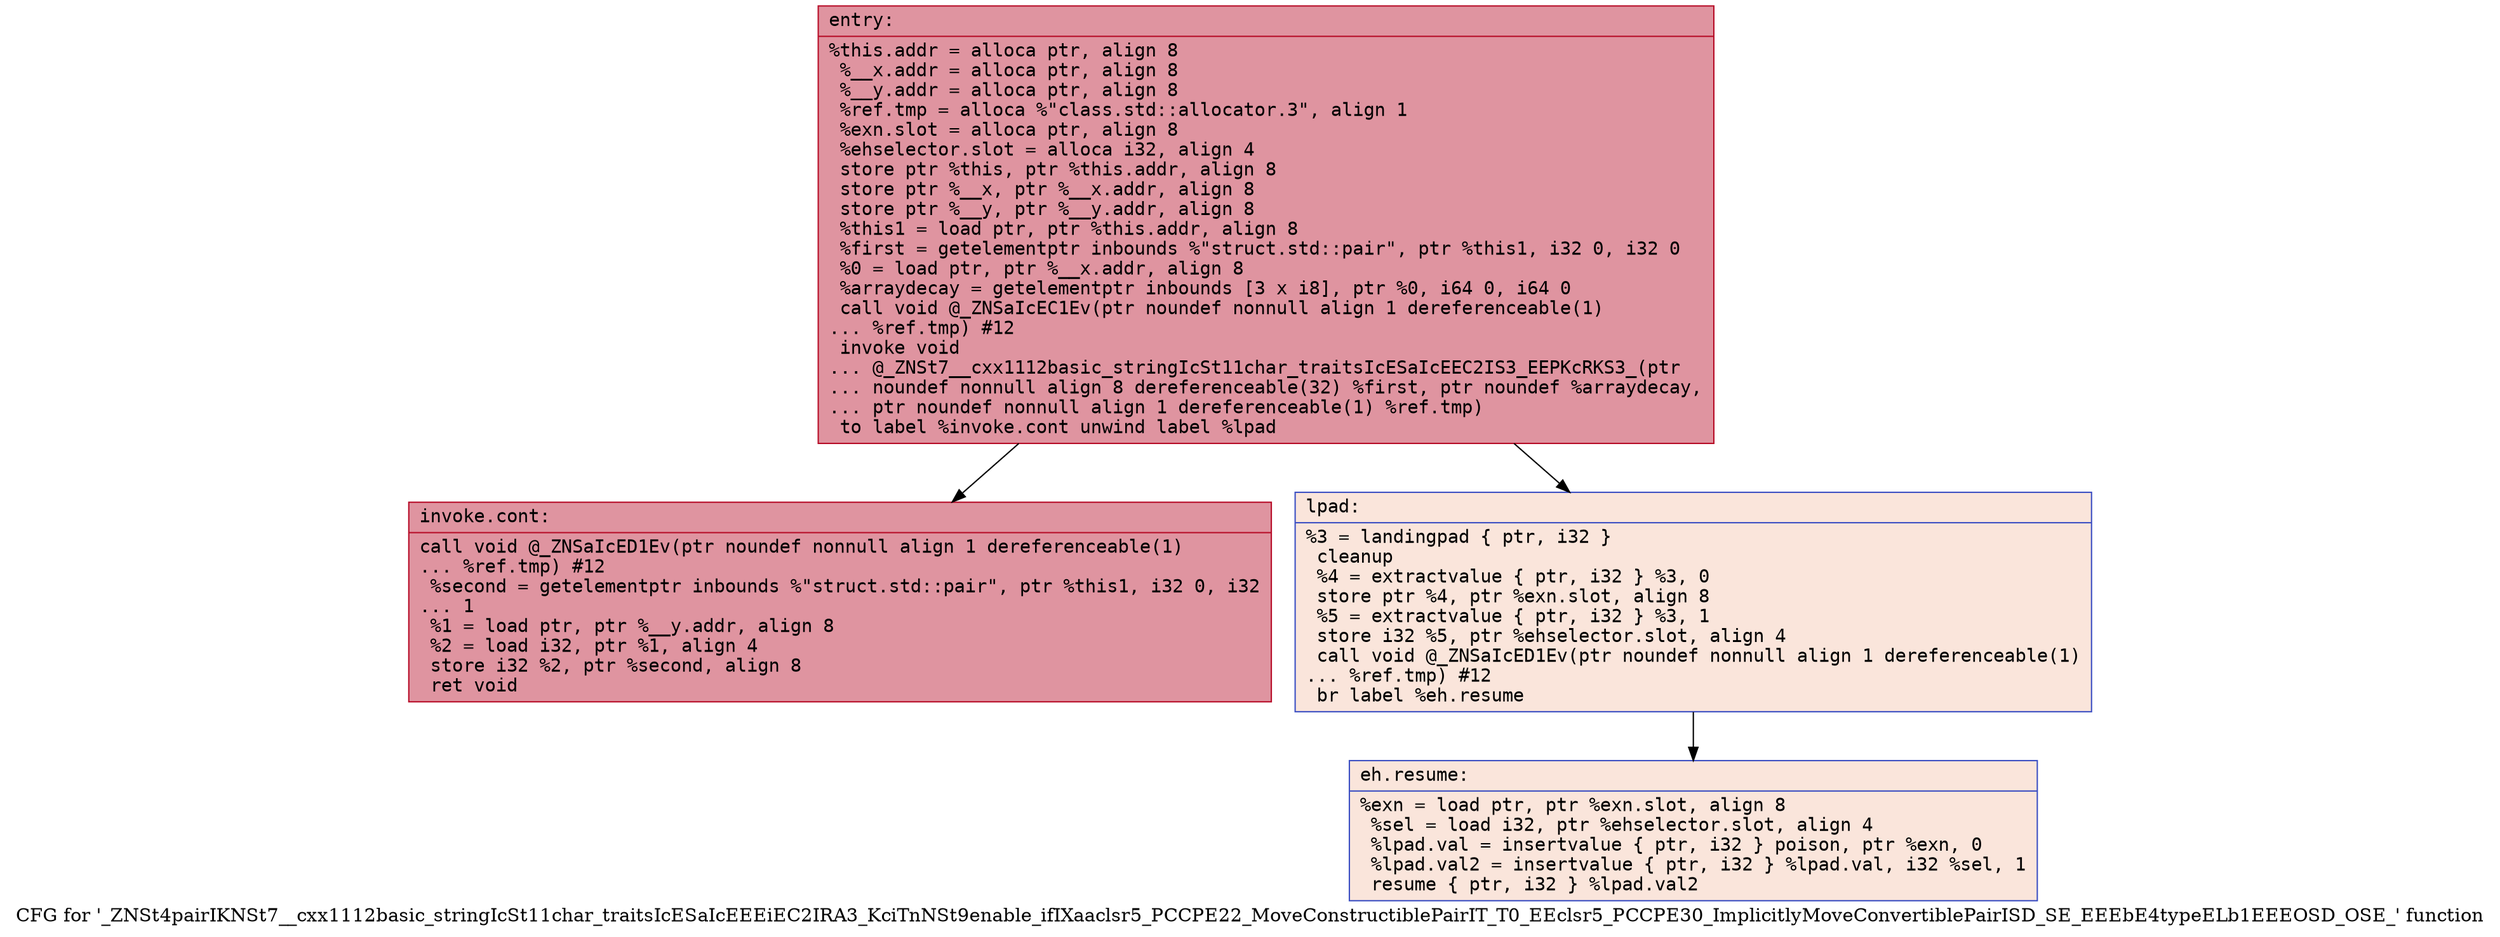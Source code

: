 digraph "CFG for '_ZNSt4pairIKNSt7__cxx1112basic_stringIcSt11char_traitsIcESaIcEEEiEC2IRA3_KciTnNSt9enable_ifIXaaclsr5_PCCPE22_MoveConstructiblePairIT_T0_EEclsr5_PCCPE30_ImplicitlyMoveConvertiblePairISD_SE_EEEbE4typeELb1EEEOSD_OSE_' function" {
	label="CFG for '_ZNSt4pairIKNSt7__cxx1112basic_stringIcSt11char_traitsIcESaIcEEEiEC2IRA3_KciTnNSt9enable_ifIXaaclsr5_PCCPE22_MoveConstructiblePairIT_T0_EEclsr5_PCCPE30_ImplicitlyMoveConvertiblePairISD_SE_EEEbE4typeELb1EEEOSD_OSE_' function";

	Node0x562c262e7530 [shape=record,color="#b70d28ff", style=filled, fillcolor="#b70d2870" fontname="Courier",label="{entry:\l|  %this.addr = alloca ptr, align 8\l  %__x.addr = alloca ptr, align 8\l  %__y.addr = alloca ptr, align 8\l  %ref.tmp = alloca %\"class.std::allocator.3\", align 1\l  %exn.slot = alloca ptr, align 8\l  %ehselector.slot = alloca i32, align 4\l  store ptr %this, ptr %this.addr, align 8\l  store ptr %__x, ptr %__x.addr, align 8\l  store ptr %__y, ptr %__y.addr, align 8\l  %this1 = load ptr, ptr %this.addr, align 8\l  %first = getelementptr inbounds %\"struct.std::pair\", ptr %this1, i32 0, i32 0\l  %0 = load ptr, ptr %__x.addr, align 8\l  %arraydecay = getelementptr inbounds [3 x i8], ptr %0, i64 0, i64 0\l  call void @_ZNSaIcEC1Ev(ptr noundef nonnull align 1 dereferenceable(1)\l... %ref.tmp) #12\l  invoke void\l... @_ZNSt7__cxx1112basic_stringIcSt11char_traitsIcESaIcEEC2IS3_EEPKcRKS3_(ptr\l... noundef nonnull align 8 dereferenceable(32) %first, ptr noundef %arraydecay,\l... ptr noundef nonnull align 1 dereferenceable(1) %ref.tmp)\l          to label %invoke.cont unwind label %lpad\l}"];
	Node0x562c262e7530 -> Node0x562c262e7fd0[tooltip="entry -> invoke.cont\nProbability 100.00%" ];
	Node0x562c262e7530 -> Node0x562c262e8050[tooltip="entry -> lpad\nProbability 0.00%" ];
	Node0x562c262e7fd0 [shape=record,color="#b70d28ff", style=filled, fillcolor="#b70d2870" fontname="Courier",label="{invoke.cont:\l|  call void @_ZNSaIcED1Ev(ptr noundef nonnull align 1 dereferenceable(1)\l... %ref.tmp) #12\l  %second = getelementptr inbounds %\"struct.std::pair\", ptr %this1, i32 0, i32\l... 1\l  %1 = load ptr, ptr %__y.addr, align 8\l  %2 = load i32, ptr %1, align 4\l  store i32 %2, ptr %second, align 8\l  ret void\l}"];
	Node0x562c262e8050 [shape=record,color="#3d50c3ff", style=filled, fillcolor="#f4c5ad70" fontname="Courier",label="{lpad:\l|  %3 = landingpad \{ ptr, i32 \}\l          cleanup\l  %4 = extractvalue \{ ptr, i32 \} %3, 0\l  store ptr %4, ptr %exn.slot, align 8\l  %5 = extractvalue \{ ptr, i32 \} %3, 1\l  store i32 %5, ptr %ehselector.slot, align 4\l  call void @_ZNSaIcED1Ev(ptr noundef nonnull align 1 dereferenceable(1)\l... %ref.tmp) #12\l  br label %eh.resume\l}"];
	Node0x562c262e8050 -> Node0x562c262e8980[tooltip="lpad -> eh.resume\nProbability 100.00%" ];
	Node0x562c262e8980 [shape=record,color="#3d50c3ff", style=filled, fillcolor="#f4c5ad70" fontname="Courier",label="{eh.resume:\l|  %exn = load ptr, ptr %exn.slot, align 8\l  %sel = load i32, ptr %ehselector.slot, align 4\l  %lpad.val = insertvalue \{ ptr, i32 \} poison, ptr %exn, 0\l  %lpad.val2 = insertvalue \{ ptr, i32 \} %lpad.val, i32 %sel, 1\l  resume \{ ptr, i32 \} %lpad.val2\l}"];
}
